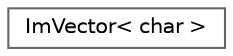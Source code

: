 digraph "Graphical Class Hierarchy"
{
 // LATEX_PDF_SIZE
  bgcolor="transparent";
  edge [fontname=Helvetica,fontsize=10,labelfontname=Helvetica,labelfontsize=10];
  node [fontname=Helvetica,fontsize=10,shape=box,height=0.2,width=0.4];
  rankdir="LR";
  Node0 [label="ImVector\< char \>",height=0.2,width=0.4,color="grey40", fillcolor="white", style="filled",URL="$struct_im_vector.html",tooltip=" "];
}
